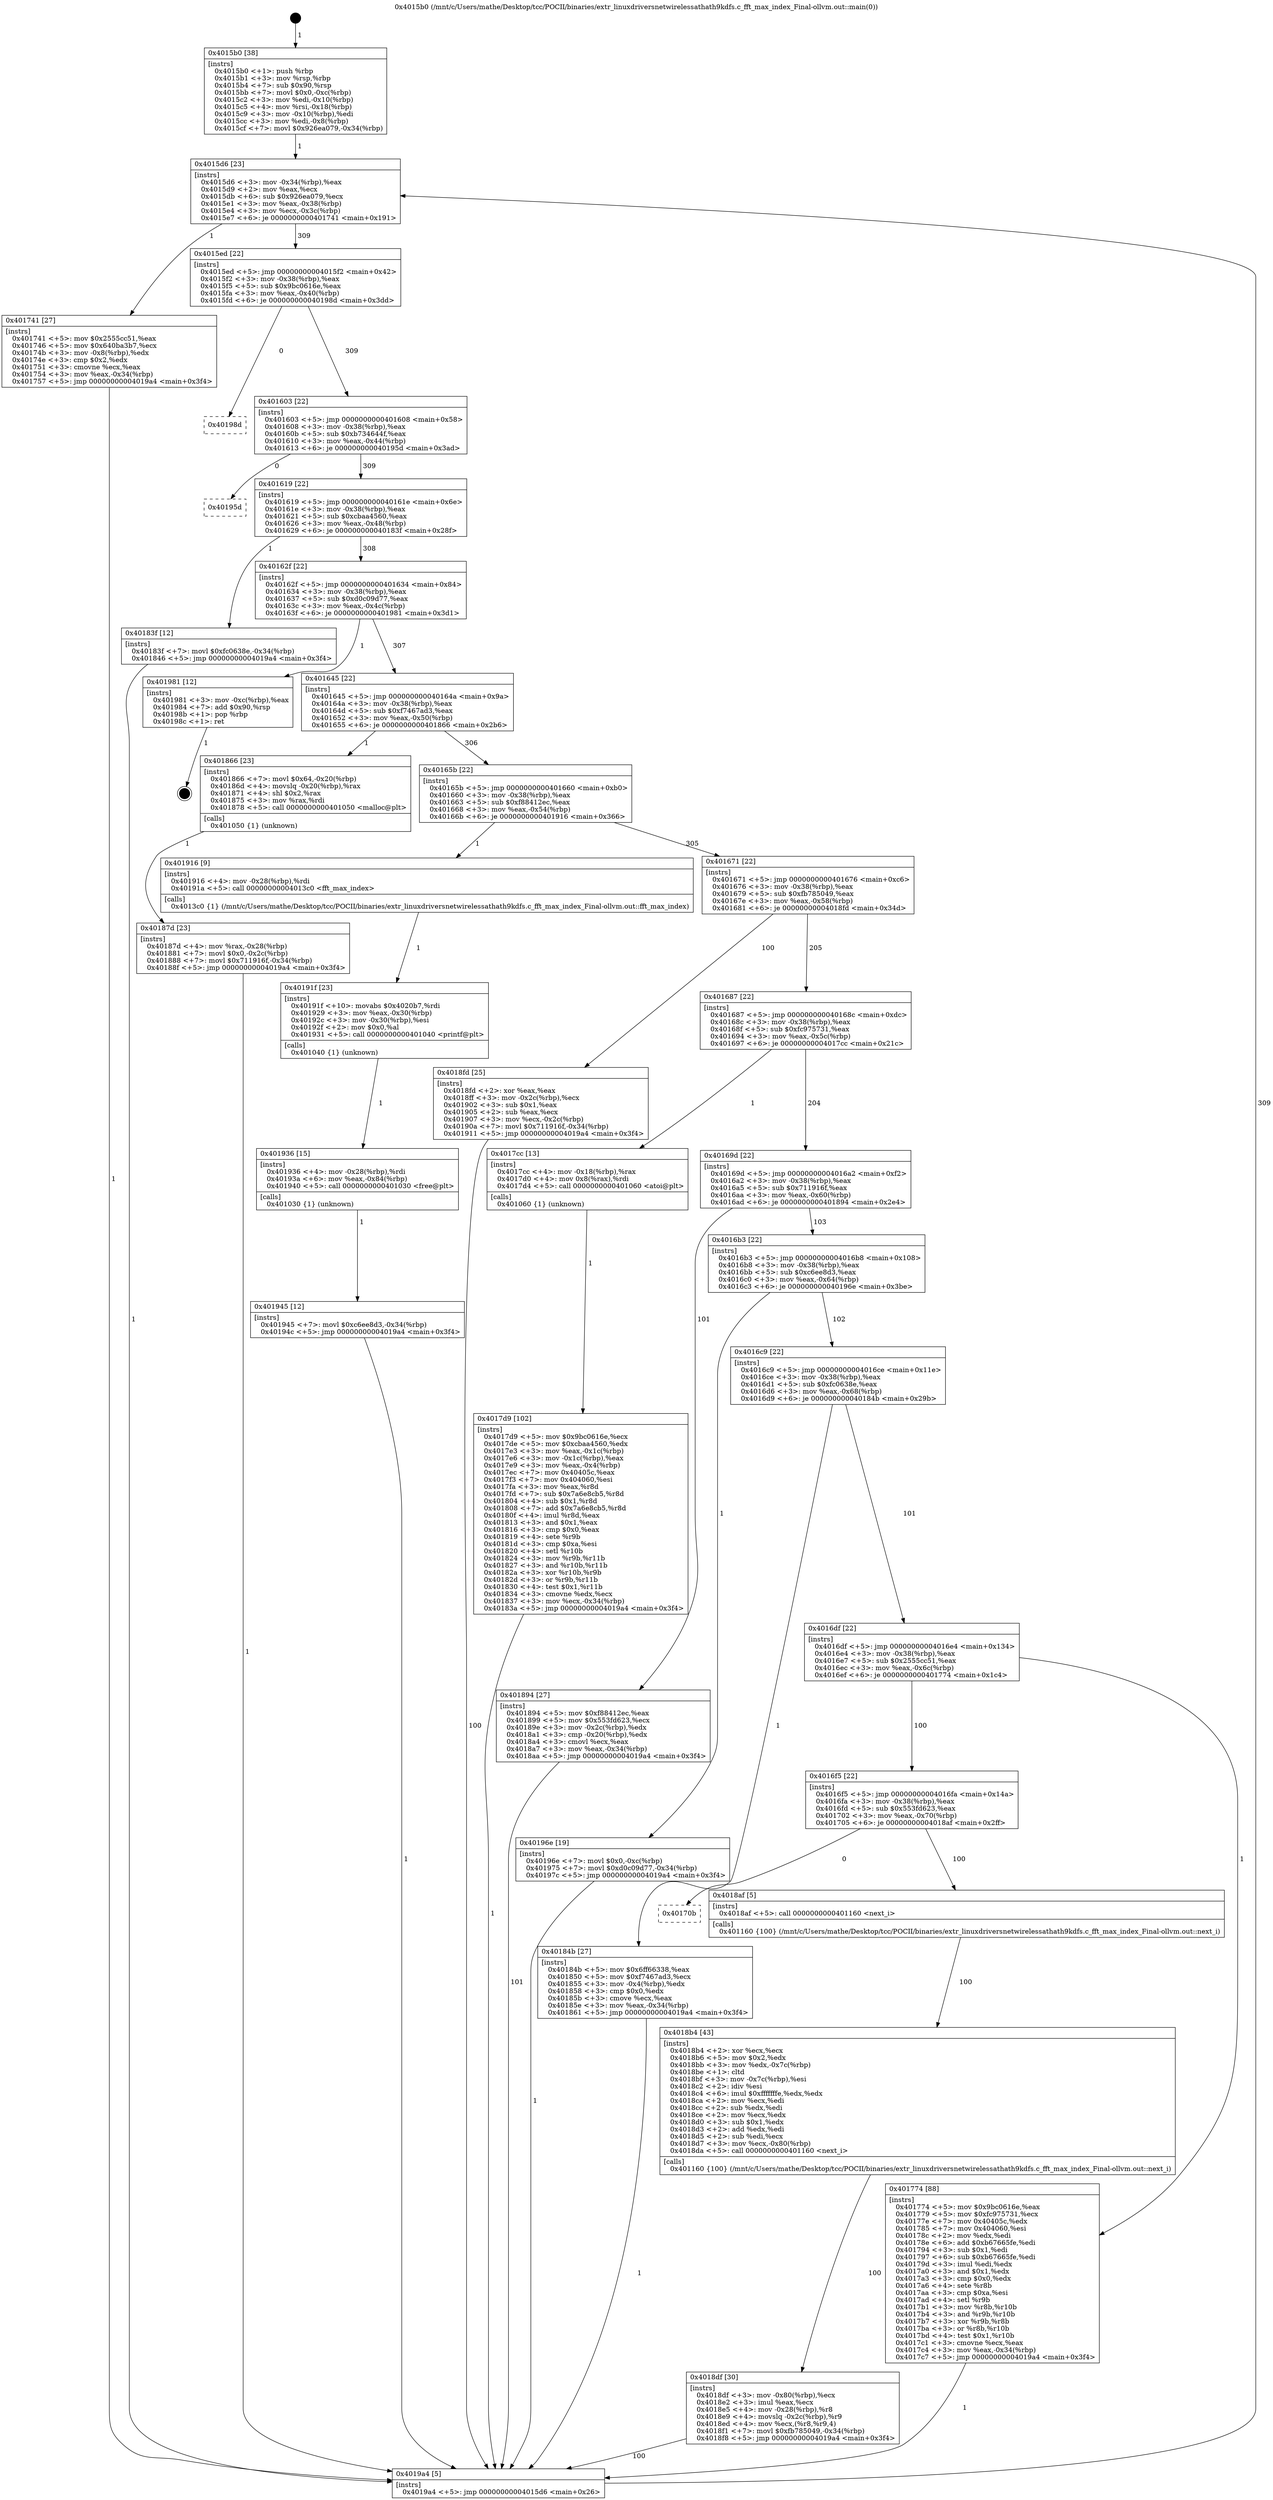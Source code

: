 digraph "0x4015b0" {
  label = "0x4015b0 (/mnt/c/Users/mathe/Desktop/tcc/POCII/binaries/extr_linuxdriversnetwirelessathath9kdfs.c_fft_max_index_Final-ollvm.out::main(0))"
  labelloc = "t"
  node[shape=record]

  Entry [label="",width=0.3,height=0.3,shape=circle,fillcolor=black,style=filled]
  "0x4015d6" [label="{
     0x4015d6 [23]\l
     | [instrs]\l
     &nbsp;&nbsp;0x4015d6 \<+3\>: mov -0x34(%rbp),%eax\l
     &nbsp;&nbsp;0x4015d9 \<+2\>: mov %eax,%ecx\l
     &nbsp;&nbsp;0x4015db \<+6\>: sub $0x926ea079,%ecx\l
     &nbsp;&nbsp;0x4015e1 \<+3\>: mov %eax,-0x38(%rbp)\l
     &nbsp;&nbsp;0x4015e4 \<+3\>: mov %ecx,-0x3c(%rbp)\l
     &nbsp;&nbsp;0x4015e7 \<+6\>: je 0000000000401741 \<main+0x191\>\l
  }"]
  "0x401741" [label="{
     0x401741 [27]\l
     | [instrs]\l
     &nbsp;&nbsp;0x401741 \<+5\>: mov $0x2555cc51,%eax\l
     &nbsp;&nbsp;0x401746 \<+5\>: mov $0x640ba3b7,%ecx\l
     &nbsp;&nbsp;0x40174b \<+3\>: mov -0x8(%rbp),%edx\l
     &nbsp;&nbsp;0x40174e \<+3\>: cmp $0x2,%edx\l
     &nbsp;&nbsp;0x401751 \<+3\>: cmovne %ecx,%eax\l
     &nbsp;&nbsp;0x401754 \<+3\>: mov %eax,-0x34(%rbp)\l
     &nbsp;&nbsp;0x401757 \<+5\>: jmp 00000000004019a4 \<main+0x3f4\>\l
  }"]
  "0x4015ed" [label="{
     0x4015ed [22]\l
     | [instrs]\l
     &nbsp;&nbsp;0x4015ed \<+5\>: jmp 00000000004015f2 \<main+0x42\>\l
     &nbsp;&nbsp;0x4015f2 \<+3\>: mov -0x38(%rbp),%eax\l
     &nbsp;&nbsp;0x4015f5 \<+5\>: sub $0x9bc0616e,%eax\l
     &nbsp;&nbsp;0x4015fa \<+3\>: mov %eax,-0x40(%rbp)\l
     &nbsp;&nbsp;0x4015fd \<+6\>: je 000000000040198d \<main+0x3dd\>\l
  }"]
  "0x4019a4" [label="{
     0x4019a4 [5]\l
     | [instrs]\l
     &nbsp;&nbsp;0x4019a4 \<+5\>: jmp 00000000004015d6 \<main+0x26\>\l
  }"]
  "0x4015b0" [label="{
     0x4015b0 [38]\l
     | [instrs]\l
     &nbsp;&nbsp;0x4015b0 \<+1\>: push %rbp\l
     &nbsp;&nbsp;0x4015b1 \<+3\>: mov %rsp,%rbp\l
     &nbsp;&nbsp;0x4015b4 \<+7\>: sub $0x90,%rsp\l
     &nbsp;&nbsp;0x4015bb \<+7\>: movl $0x0,-0xc(%rbp)\l
     &nbsp;&nbsp;0x4015c2 \<+3\>: mov %edi,-0x10(%rbp)\l
     &nbsp;&nbsp;0x4015c5 \<+4\>: mov %rsi,-0x18(%rbp)\l
     &nbsp;&nbsp;0x4015c9 \<+3\>: mov -0x10(%rbp),%edi\l
     &nbsp;&nbsp;0x4015cc \<+3\>: mov %edi,-0x8(%rbp)\l
     &nbsp;&nbsp;0x4015cf \<+7\>: movl $0x926ea079,-0x34(%rbp)\l
  }"]
  Exit [label="",width=0.3,height=0.3,shape=circle,fillcolor=black,style=filled,peripheries=2]
  "0x40198d" [label="{
     0x40198d\l
  }", style=dashed]
  "0x401603" [label="{
     0x401603 [22]\l
     | [instrs]\l
     &nbsp;&nbsp;0x401603 \<+5\>: jmp 0000000000401608 \<main+0x58\>\l
     &nbsp;&nbsp;0x401608 \<+3\>: mov -0x38(%rbp),%eax\l
     &nbsp;&nbsp;0x40160b \<+5\>: sub $0xb734644f,%eax\l
     &nbsp;&nbsp;0x401610 \<+3\>: mov %eax,-0x44(%rbp)\l
     &nbsp;&nbsp;0x401613 \<+6\>: je 000000000040195d \<main+0x3ad\>\l
  }"]
  "0x401945" [label="{
     0x401945 [12]\l
     | [instrs]\l
     &nbsp;&nbsp;0x401945 \<+7\>: movl $0xc6ee8d3,-0x34(%rbp)\l
     &nbsp;&nbsp;0x40194c \<+5\>: jmp 00000000004019a4 \<main+0x3f4\>\l
  }"]
  "0x40195d" [label="{
     0x40195d\l
  }", style=dashed]
  "0x401619" [label="{
     0x401619 [22]\l
     | [instrs]\l
     &nbsp;&nbsp;0x401619 \<+5\>: jmp 000000000040161e \<main+0x6e\>\l
     &nbsp;&nbsp;0x40161e \<+3\>: mov -0x38(%rbp),%eax\l
     &nbsp;&nbsp;0x401621 \<+5\>: sub $0xcbaa4560,%eax\l
     &nbsp;&nbsp;0x401626 \<+3\>: mov %eax,-0x48(%rbp)\l
     &nbsp;&nbsp;0x401629 \<+6\>: je 000000000040183f \<main+0x28f\>\l
  }"]
  "0x401936" [label="{
     0x401936 [15]\l
     | [instrs]\l
     &nbsp;&nbsp;0x401936 \<+4\>: mov -0x28(%rbp),%rdi\l
     &nbsp;&nbsp;0x40193a \<+6\>: mov %eax,-0x84(%rbp)\l
     &nbsp;&nbsp;0x401940 \<+5\>: call 0000000000401030 \<free@plt\>\l
     | [calls]\l
     &nbsp;&nbsp;0x401030 \{1\} (unknown)\l
  }"]
  "0x40183f" [label="{
     0x40183f [12]\l
     | [instrs]\l
     &nbsp;&nbsp;0x40183f \<+7\>: movl $0xfc0638e,-0x34(%rbp)\l
     &nbsp;&nbsp;0x401846 \<+5\>: jmp 00000000004019a4 \<main+0x3f4\>\l
  }"]
  "0x40162f" [label="{
     0x40162f [22]\l
     | [instrs]\l
     &nbsp;&nbsp;0x40162f \<+5\>: jmp 0000000000401634 \<main+0x84\>\l
     &nbsp;&nbsp;0x401634 \<+3\>: mov -0x38(%rbp),%eax\l
     &nbsp;&nbsp;0x401637 \<+5\>: sub $0xd0c09d77,%eax\l
     &nbsp;&nbsp;0x40163c \<+3\>: mov %eax,-0x4c(%rbp)\l
     &nbsp;&nbsp;0x40163f \<+6\>: je 0000000000401981 \<main+0x3d1\>\l
  }"]
  "0x40191f" [label="{
     0x40191f [23]\l
     | [instrs]\l
     &nbsp;&nbsp;0x40191f \<+10\>: movabs $0x4020b7,%rdi\l
     &nbsp;&nbsp;0x401929 \<+3\>: mov %eax,-0x30(%rbp)\l
     &nbsp;&nbsp;0x40192c \<+3\>: mov -0x30(%rbp),%esi\l
     &nbsp;&nbsp;0x40192f \<+2\>: mov $0x0,%al\l
     &nbsp;&nbsp;0x401931 \<+5\>: call 0000000000401040 \<printf@plt\>\l
     | [calls]\l
     &nbsp;&nbsp;0x401040 \{1\} (unknown)\l
  }"]
  "0x401981" [label="{
     0x401981 [12]\l
     | [instrs]\l
     &nbsp;&nbsp;0x401981 \<+3\>: mov -0xc(%rbp),%eax\l
     &nbsp;&nbsp;0x401984 \<+7\>: add $0x90,%rsp\l
     &nbsp;&nbsp;0x40198b \<+1\>: pop %rbp\l
     &nbsp;&nbsp;0x40198c \<+1\>: ret\l
  }"]
  "0x401645" [label="{
     0x401645 [22]\l
     | [instrs]\l
     &nbsp;&nbsp;0x401645 \<+5\>: jmp 000000000040164a \<main+0x9a\>\l
     &nbsp;&nbsp;0x40164a \<+3\>: mov -0x38(%rbp),%eax\l
     &nbsp;&nbsp;0x40164d \<+5\>: sub $0xf7467ad3,%eax\l
     &nbsp;&nbsp;0x401652 \<+3\>: mov %eax,-0x50(%rbp)\l
     &nbsp;&nbsp;0x401655 \<+6\>: je 0000000000401866 \<main+0x2b6\>\l
  }"]
  "0x4018df" [label="{
     0x4018df [30]\l
     | [instrs]\l
     &nbsp;&nbsp;0x4018df \<+3\>: mov -0x80(%rbp),%ecx\l
     &nbsp;&nbsp;0x4018e2 \<+3\>: imul %eax,%ecx\l
     &nbsp;&nbsp;0x4018e5 \<+4\>: mov -0x28(%rbp),%r8\l
     &nbsp;&nbsp;0x4018e9 \<+4\>: movslq -0x2c(%rbp),%r9\l
     &nbsp;&nbsp;0x4018ed \<+4\>: mov %ecx,(%r8,%r9,4)\l
     &nbsp;&nbsp;0x4018f1 \<+7\>: movl $0xfb785049,-0x34(%rbp)\l
     &nbsp;&nbsp;0x4018f8 \<+5\>: jmp 00000000004019a4 \<main+0x3f4\>\l
  }"]
  "0x401866" [label="{
     0x401866 [23]\l
     | [instrs]\l
     &nbsp;&nbsp;0x401866 \<+7\>: movl $0x64,-0x20(%rbp)\l
     &nbsp;&nbsp;0x40186d \<+4\>: movslq -0x20(%rbp),%rax\l
     &nbsp;&nbsp;0x401871 \<+4\>: shl $0x2,%rax\l
     &nbsp;&nbsp;0x401875 \<+3\>: mov %rax,%rdi\l
     &nbsp;&nbsp;0x401878 \<+5\>: call 0000000000401050 \<malloc@plt\>\l
     | [calls]\l
     &nbsp;&nbsp;0x401050 \{1\} (unknown)\l
  }"]
  "0x40165b" [label="{
     0x40165b [22]\l
     | [instrs]\l
     &nbsp;&nbsp;0x40165b \<+5\>: jmp 0000000000401660 \<main+0xb0\>\l
     &nbsp;&nbsp;0x401660 \<+3\>: mov -0x38(%rbp),%eax\l
     &nbsp;&nbsp;0x401663 \<+5\>: sub $0xf88412ec,%eax\l
     &nbsp;&nbsp;0x401668 \<+3\>: mov %eax,-0x54(%rbp)\l
     &nbsp;&nbsp;0x40166b \<+6\>: je 0000000000401916 \<main+0x366\>\l
  }"]
  "0x4018b4" [label="{
     0x4018b4 [43]\l
     | [instrs]\l
     &nbsp;&nbsp;0x4018b4 \<+2\>: xor %ecx,%ecx\l
     &nbsp;&nbsp;0x4018b6 \<+5\>: mov $0x2,%edx\l
     &nbsp;&nbsp;0x4018bb \<+3\>: mov %edx,-0x7c(%rbp)\l
     &nbsp;&nbsp;0x4018be \<+1\>: cltd\l
     &nbsp;&nbsp;0x4018bf \<+3\>: mov -0x7c(%rbp),%esi\l
     &nbsp;&nbsp;0x4018c2 \<+2\>: idiv %esi\l
     &nbsp;&nbsp;0x4018c4 \<+6\>: imul $0xfffffffe,%edx,%edx\l
     &nbsp;&nbsp;0x4018ca \<+2\>: mov %ecx,%edi\l
     &nbsp;&nbsp;0x4018cc \<+2\>: sub %edx,%edi\l
     &nbsp;&nbsp;0x4018ce \<+2\>: mov %ecx,%edx\l
     &nbsp;&nbsp;0x4018d0 \<+3\>: sub $0x1,%edx\l
     &nbsp;&nbsp;0x4018d3 \<+2\>: add %edx,%edi\l
     &nbsp;&nbsp;0x4018d5 \<+2\>: sub %edi,%ecx\l
     &nbsp;&nbsp;0x4018d7 \<+3\>: mov %ecx,-0x80(%rbp)\l
     &nbsp;&nbsp;0x4018da \<+5\>: call 0000000000401160 \<next_i\>\l
     | [calls]\l
     &nbsp;&nbsp;0x401160 \{100\} (/mnt/c/Users/mathe/Desktop/tcc/POCII/binaries/extr_linuxdriversnetwirelessathath9kdfs.c_fft_max_index_Final-ollvm.out::next_i)\l
  }"]
  "0x401916" [label="{
     0x401916 [9]\l
     | [instrs]\l
     &nbsp;&nbsp;0x401916 \<+4\>: mov -0x28(%rbp),%rdi\l
     &nbsp;&nbsp;0x40191a \<+5\>: call 00000000004013c0 \<fft_max_index\>\l
     | [calls]\l
     &nbsp;&nbsp;0x4013c0 \{1\} (/mnt/c/Users/mathe/Desktop/tcc/POCII/binaries/extr_linuxdriversnetwirelessathath9kdfs.c_fft_max_index_Final-ollvm.out::fft_max_index)\l
  }"]
  "0x401671" [label="{
     0x401671 [22]\l
     | [instrs]\l
     &nbsp;&nbsp;0x401671 \<+5\>: jmp 0000000000401676 \<main+0xc6\>\l
     &nbsp;&nbsp;0x401676 \<+3\>: mov -0x38(%rbp),%eax\l
     &nbsp;&nbsp;0x401679 \<+5\>: sub $0xfb785049,%eax\l
     &nbsp;&nbsp;0x40167e \<+3\>: mov %eax,-0x58(%rbp)\l
     &nbsp;&nbsp;0x401681 \<+6\>: je 00000000004018fd \<main+0x34d\>\l
  }"]
  "0x40170b" [label="{
     0x40170b\l
  }", style=dashed]
  "0x4018fd" [label="{
     0x4018fd [25]\l
     | [instrs]\l
     &nbsp;&nbsp;0x4018fd \<+2\>: xor %eax,%eax\l
     &nbsp;&nbsp;0x4018ff \<+3\>: mov -0x2c(%rbp),%ecx\l
     &nbsp;&nbsp;0x401902 \<+3\>: sub $0x1,%eax\l
     &nbsp;&nbsp;0x401905 \<+2\>: sub %eax,%ecx\l
     &nbsp;&nbsp;0x401907 \<+3\>: mov %ecx,-0x2c(%rbp)\l
     &nbsp;&nbsp;0x40190a \<+7\>: movl $0x711916f,-0x34(%rbp)\l
     &nbsp;&nbsp;0x401911 \<+5\>: jmp 00000000004019a4 \<main+0x3f4\>\l
  }"]
  "0x401687" [label="{
     0x401687 [22]\l
     | [instrs]\l
     &nbsp;&nbsp;0x401687 \<+5\>: jmp 000000000040168c \<main+0xdc\>\l
     &nbsp;&nbsp;0x40168c \<+3\>: mov -0x38(%rbp),%eax\l
     &nbsp;&nbsp;0x40168f \<+5\>: sub $0xfc975731,%eax\l
     &nbsp;&nbsp;0x401694 \<+3\>: mov %eax,-0x5c(%rbp)\l
     &nbsp;&nbsp;0x401697 \<+6\>: je 00000000004017cc \<main+0x21c\>\l
  }"]
  "0x4018af" [label="{
     0x4018af [5]\l
     | [instrs]\l
     &nbsp;&nbsp;0x4018af \<+5\>: call 0000000000401160 \<next_i\>\l
     | [calls]\l
     &nbsp;&nbsp;0x401160 \{100\} (/mnt/c/Users/mathe/Desktop/tcc/POCII/binaries/extr_linuxdriversnetwirelessathath9kdfs.c_fft_max_index_Final-ollvm.out::next_i)\l
  }"]
  "0x4017cc" [label="{
     0x4017cc [13]\l
     | [instrs]\l
     &nbsp;&nbsp;0x4017cc \<+4\>: mov -0x18(%rbp),%rax\l
     &nbsp;&nbsp;0x4017d0 \<+4\>: mov 0x8(%rax),%rdi\l
     &nbsp;&nbsp;0x4017d4 \<+5\>: call 0000000000401060 \<atoi@plt\>\l
     | [calls]\l
     &nbsp;&nbsp;0x401060 \{1\} (unknown)\l
  }"]
  "0x40169d" [label="{
     0x40169d [22]\l
     | [instrs]\l
     &nbsp;&nbsp;0x40169d \<+5\>: jmp 00000000004016a2 \<main+0xf2\>\l
     &nbsp;&nbsp;0x4016a2 \<+3\>: mov -0x38(%rbp),%eax\l
     &nbsp;&nbsp;0x4016a5 \<+5\>: sub $0x711916f,%eax\l
     &nbsp;&nbsp;0x4016aa \<+3\>: mov %eax,-0x60(%rbp)\l
     &nbsp;&nbsp;0x4016ad \<+6\>: je 0000000000401894 \<main+0x2e4\>\l
  }"]
  "0x40187d" [label="{
     0x40187d [23]\l
     | [instrs]\l
     &nbsp;&nbsp;0x40187d \<+4\>: mov %rax,-0x28(%rbp)\l
     &nbsp;&nbsp;0x401881 \<+7\>: movl $0x0,-0x2c(%rbp)\l
     &nbsp;&nbsp;0x401888 \<+7\>: movl $0x711916f,-0x34(%rbp)\l
     &nbsp;&nbsp;0x40188f \<+5\>: jmp 00000000004019a4 \<main+0x3f4\>\l
  }"]
  "0x401894" [label="{
     0x401894 [27]\l
     | [instrs]\l
     &nbsp;&nbsp;0x401894 \<+5\>: mov $0xf88412ec,%eax\l
     &nbsp;&nbsp;0x401899 \<+5\>: mov $0x553fd623,%ecx\l
     &nbsp;&nbsp;0x40189e \<+3\>: mov -0x2c(%rbp),%edx\l
     &nbsp;&nbsp;0x4018a1 \<+3\>: cmp -0x20(%rbp),%edx\l
     &nbsp;&nbsp;0x4018a4 \<+3\>: cmovl %ecx,%eax\l
     &nbsp;&nbsp;0x4018a7 \<+3\>: mov %eax,-0x34(%rbp)\l
     &nbsp;&nbsp;0x4018aa \<+5\>: jmp 00000000004019a4 \<main+0x3f4\>\l
  }"]
  "0x4016b3" [label="{
     0x4016b3 [22]\l
     | [instrs]\l
     &nbsp;&nbsp;0x4016b3 \<+5\>: jmp 00000000004016b8 \<main+0x108\>\l
     &nbsp;&nbsp;0x4016b8 \<+3\>: mov -0x38(%rbp),%eax\l
     &nbsp;&nbsp;0x4016bb \<+5\>: sub $0xc6ee8d3,%eax\l
     &nbsp;&nbsp;0x4016c0 \<+3\>: mov %eax,-0x64(%rbp)\l
     &nbsp;&nbsp;0x4016c3 \<+6\>: je 000000000040196e \<main+0x3be\>\l
  }"]
  "0x4017d9" [label="{
     0x4017d9 [102]\l
     | [instrs]\l
     &nbsp;&nbsp;0x4017d9 \<+5\>: mov $0x9bc0616e,%ecx\l
     &nbsp;&nbsp;0x4017de \<+5\>: mov $0xcbaa4560,%edx\l
     &nbsp;&nbsp;0x4017e3 \<+3\>: mov %eax,-0x1c(%rbp)\l
     &nbsp;&nbsp;0x4017e6 \<+3\>: mov -0x1c(%rbp),%eax\l
     &nbsp;&nbsp;0x4017e9 \<+3\>: mov %eax,-0x4(%rbp)\l
     &nbsp;&nbsp;0x4017ec \<+7\>: mov 0x40405c,%eax\l
     &nbsp;&nbsp;0x4017f3 \<+7\>: mov 0x404060,%esi\l
     &nbsp;&nbsp;0x4017fa \<+3\>: mov %eax,%r8d\l
     &nbsp;&nbsp;0x4017fd \<+7\>: sub $0x7a6e8cb5,%r8d\l
     &nbsp;&nbsp;0x401804 \<+4\>: sub $0x1,%r8d\l
     &nbsp;&nbsp;0x401808 \<+7\>: add $0x7a6e8cb5,%r8d\l
     &nbsp;&nbsp;0x40180f \<+4\>: imul %r8d,%eax\l
     &nbsp;&nbsp;0x401813 \<+3\>: and $0x1,%eax\l
     &nbsp;&nbsp;0x401816 \<+3\>: cmp $0x0,%eax\l
     &nbsp;&nbsp;0x401819 \<+4\>: sete %r9b\l
     &nbsp;&nbsp;0x40181d \<+3\>: cmp $0xa,%esi\l
     &nbsp;&nbsp;0x401820 \<+4\>: setl %r10b\l
     &nbsp;&nbsp;0x401824 \<+3\>: mov %r9b,%r11b\l
     &nbsp;&nbsp;0x401827 \<+3\>: and %r10b,%r11b\l
     &nbsp;&nbsp;0x40182a \<+3\>: xor %r10b,%r9b\l
     &nbsp;&nbsp;0x40182d \<+3\>: or %r9b,%r11b\l
     &nbsp;&nbsp;0x401830 \<+4\>: test $0x1,%r11b\l
     &nbsp;&nbsp;0x401834 \<+3\>: cmovne %edx,%ecx\l
     &nbsp;&nbsp;0x401837 \<+3\>: mov %ecx,-0x34(%rbp)\l
     &nbsp;&nbsp;0x40183a \<+5\>: jmp 00000000004019a4 \<main+0x3f4\>\l
  }"]
  "0x40196e" [label="{
     0x40196e [19]\l
     | [instrs]\l
     &nbsp;&nbsp;0x40196e \<+7\>: movl $0x0,-0xc(%rbp)\l
     &nbsp;&nbsp;0x401975 \<+7\>: movl $0xd0c09d77,-0x34(%rbp)\l
     &nbsp;&nbsp;0x40197c \<+5\>: jmp 00000000004019a4 \<main+0x3f4\>\l
  }"]
  "0x4016c9" [label="{
     0x4016c9 [22]\l
     | [instrs]\l
     &nbsp;&nbsp;0x4016c9 \<+5\>: jmp 00000000004016ce \<main+0x11e\>\l
     &nbsp;&nbsp;0x4016ce \<+3\>: mov -0x38(%rbp),%eax\l
     &nbsp;&nbsp;0x4016d1 \<+5\>: sub $0xfc0638e,%eax\l
     &nbsp;&nbsp;0x4016d6 \<+3\>: mov %eax,-0x68(%rbp)\l
     &nbsp;&nbsp;0x4016d9 \<+6\>: je 000000000040184b \<main+0x29b\>\l
  }"]
  "0x4016f5" [label="{
     0x4016f5 [22]\l
     | [instrs]\l
     &nbsp;&nbsp;0x4016f5 \<+5\>: jmp 00000000004016fa \<main+0x14a\>\l
     &nbsp;&nbsp;0x4016fa \<+3\>: mov -0x38(%rbp),%eax\l
     &nbsp;&nbsp;0x4016fd \<+5\>: sub $0x553fd623,%eax\l
     &nbsp;&nbsp;0x401702 \<+3\>: mov %eax,-0x70(%rbp)\l
     &nbsp;&nbsp;0x401705 \<+6\>: je 00000000004018af \<main+0x2ff\>\l
  }"]
  "0x40184b" [label="{
     0x40184b [27]\l
     | [instrs]\l
     &nbsp;&nbsp;0x40184b \<+5\>: mov $0x6ff66338,%eax\l
     &nbsp;&nbsp;0x401850 \<+5\>: mov $0xf7467ad3,%ecx\l
     &nbsp;&nbsp;0x401855 \<+3\>: mov -0x4(%rbp),%edx\l
     &nbsp;&nbsp;0x401858 \<+3\>: cmp $0x0,%edx\l
     &nbsp;&nbsp;0x40185b \<+3\>: cmove %ecx,%eax\l
     &nbsp;&nbsp;0x40185e \<+3\>: mov %eax,-0x34(%rbp)\l
     &nbsp;&nbsp;0x401861 \<+5\>: jmp 00000000004019a4 \<main+0x3f4\>\l
  }"]
  "0x4016df" [label="{
     0x4016df [22]\l
     | [instrs]\l
     &nbsp;&nbsp;0x4016df \<+5\>: jmp 00000000004016e4 \<main+0x134\>\l
     &nbsp;&nbsp;0x4016e4 \<+3\>: mov -0x38(%rbp),%eax\l
     &nbsp;&nbsp;0x4016e7 \<+5\>: sub $0x2555cc51,%eax\l
     &nbsp;&nbsp;0x4016ec \<+3\>: mov %eax,-0x6c(%rbp)\l
     &nbsp;&nbsp;0x4016ef \<+6\>: je 0000000000401774 \<main+0x1c4\>\l
  }"]
  "0x401774" [label="{
     0x401774 [88]\l
     | [instrs]\l
     &nbsp;&nbsp;0x401774 \<+5\>: mov $0x9bc0616e,%eax\l
     &nbsp;&nbsp;0x401779 \<+5\>: mov $0xfc975731,%ecx\l
     &nbsp;&nbsp;0x40177e \<+7\>: mov 0x40405c,%edx\l
     &nbsp;&nbsp;0x401785 \<+7\>: mov 0x404060,%esi\l
     &nbsp;&nbsp;0x40178c \<+2\>: mov %edx,%edi\l
     &nbsp;&nbsp;0x40178e \<+6\>: add $0xb67665fe,%edi\l
     &nbsp;&nbsp;0x401794 \<+3\>: sub $0x1,%edi\l
     &nbsp;&nbsp;0x401797 \<+6\>: sub $0xb67665fe,%edi\l
     &nbsp;&nbsp;0x40179d \<+3\>: imul %edi,%edx\l
     &nbsp;&nbsp;0x4017a0 \<+3\>: and $0x1,%edx\l
     &nbsp;&nbsp;0x4017a3 \<+3\>: cmp $0x0,%edx\l
     &nbsp;&nbsp;0x4017a6 \<+4\>: sete %r8b\l
     &nbsp;&nbsp;0x4017aa \<+3\>: cmp $0xa,%esi\l
     &nbsp;&nbsp;0x4017ad \<+4\>: setl %r9b\l
     &nbsp;&nbsp;0x4017b1 \<+3\>: mov %r8b,%r10b\l
     &nbsp;&nbsp;0x4017b4 \<+3\>: and %r9b,%r10b\l
     &nbsp;&nbsp;0x4017b7 \<+3\>: xor %r9b,%r8b\l
     &nbsp;&nbsp;0x4017ba \<+3\>: or %r8b,%r10b\l
     &nbsp;&nbsp;0x4017bd \<+4\>: test $0x1,%r10b\l
     &nbsp;&nbsp;0x4017c1 \<+3\>: cmovne %ecx,%eax\l
     &nbsp;&nbsp;0x4017c4 \<+3\>: mov %eax,-0x34(%rbp)\l
     &nbsp;&nbsp;0x4017c7 \<+5\>: jmp 00000000004019a4 \<main+0x3f4\>\l
  }"]
  Entry -> "0x4015b0" [label=" 1"]
  "0x4015d6" -> "0x401741" [label=" 1"]
  "0x4015d6" -> "0x4015ed" [label=" 309"]
  "0x401741" -> "0x4019a4" [label=" 1"]
  "0x4015b0" -> "0x4015d6" [label=" 1"]
  "0x4019a4" -> "0x4015d6" [label=" 309"]
  "0x401981" -> Exit [label=" 1"]
  "0x4015ed" -> "0x40198d" [label=" 0"]
  "0x4015ed" -> "0x401603" [label=" 309"]
  "0x40196e" -> "0x4019a4" [label=" 1"]
  "0x401603" -> "0x40195d" [label=" 0"]
  "0x401603" -> "0x401619" [label=" 309"]
  "0x401945" -> "0x4019a4" [label=" 1"]
  "0x401619" -> "0x40183f" [label=" 1"]
  "0x401619" -> "0x40162f" [label=" 308"]
  "0x401936" -> "0x401945" [label=" 1"]
  "0x40162f" -> "0x401981" [label=" 1"]
  "0x40162f" -> "0x401645" [label=" 307"]
  "0x40191f" -> "0x401936" [label=" 1"]
  "0x401645" -> "0x401866" [label=" 1"]
  "0x401645" -> "0x40165b" [label=" 306"]
  "0x401916" -> "0x40191f" [label=" 1"]
  "0x40165b" -> "0x401916" [label=" 1"]
  "0x40165b" -> "0x401671" [label=" 305"]
  "0x4018fd" -> "0x4019a4" [label=" 100"]
  "0x401671" -> "0x4018fd" [label=" 100"]
  "0x401671" -> "0x401687" [label=" 205"]
  "0x4018df" -> "0x4019a4" [label=" 100"]
  "0x401687" -> "0x4017cc" [label=" 1"]
  "0x401687" -> "0x40169d" [label=" 204"]
  "0x4018b4" -> "0x4018df" [label=" 100"]
  "0x40169d" -> "0x401894" [label=" 101"]
  "0x40169d" -> "0x4016b3" [label=" 103"]
  "0x4016f5" -> "0x40170b" [label=" 0"]
  "0x4016b3" -> "0x40196e" [label=" 1"]
  "0x4016b3" -> "0x4016c9" [label=" 102"]
  "0x4016f5" -> "0x4018af" [label=" 100"]
  "0x4016c9" -> "0x40184b" [label=" 1"]
  "0x4016c9" -> "0x4016df" [label=" 101"]
  "0x4018af" -> "0x4018b4" [label=" 100"]
  "0x4016df" -> "0x401774" [label=" 1"]
  "0x4016df" -> "0x4016f5" [label=" 100"]
  "0x401774" -> "0x4019a4" [label=" 1"]
  "0x4017cc" -> "0x4017d9" [label=" 1"]
  "0x4017d9" -> "0x4019a4" [label=" 1"]
  "0x40183f" -> "0x4019a4" [label=" 1"]
  "0x40184b" -> "0x4019a4" [label=" 1"]
  "0x401866" -> "0x40187d" [label=" 1"]
  "0x40187d" -> "0x4019a4" [label=" 1"]
  "0x401894" -> "0x4019a4" [label=" 101"]
}
